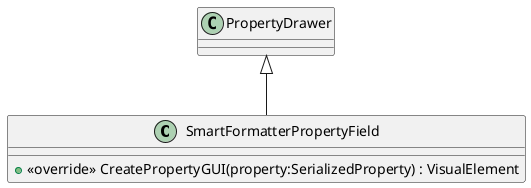 @startuml
class SmartFormatterPropertyField {
    + <<override>> CreatePropertyGUI(property:SerializedProperty) : VisualElement
}
PropertyDrawer <|-- SmartFormatterPropertyField
@enduml

